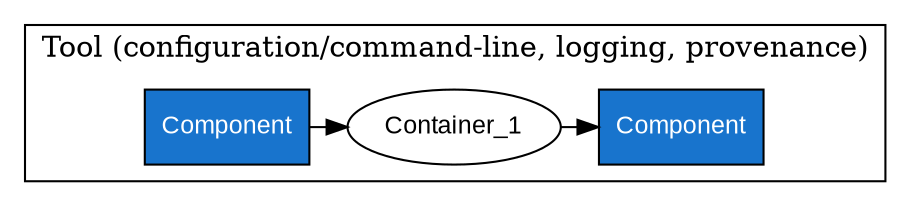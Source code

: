 digraph Core {

  node [shape=rect fontsize=12 fontname="Arial"];
  edge [fontname = "Arial" fontsize = 10 dir=front]

  splines = line
  subgraph cluster_Tool_0 {

    label="Tool (configuration/command-line, logging, provenance)";
    rankdir="TB"

       Container_1 [shape=ellipse];
     Component_1 [fillcolor=dodgerblue3, fontcolor=white, style=filled, label="Component"];
     Component_2 [fillcolor=dodgerblue3, fontcolor=white, style=filled,label="Component"];

     { rank=same; Component_1 Component_2 Container_1 }


}

  Component_1 -> Container_1
  Container_1 -> Component_2

}